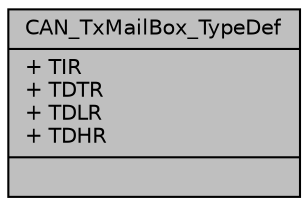 digraph "CAN_TxMailBox_TypeDef"
{
  edge [fontname="Helvetica",fontsize="10",labelfontname="Helvetica",labelfontsize="10"];
  node [fontname="Helvetica",fontsize="10",shape=record];
  Node1 [label="{CAN_TxMailBox_TypeDef\n|+ TIR\l+ TDTR\l+ TDLR\l+ TDHR\l|}",height=0.2,width=0.4,color="black", fillcolor="grey75", style="filled", fontcolor="black"];
}
